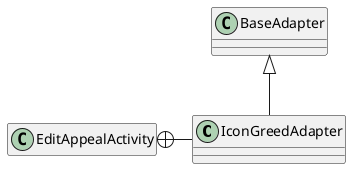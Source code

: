 @startuml

class IconGreedAdapter

EditAppealActivity +- IconGreedAdapter

BaseAdapter <|-- IconGreedAdapter

hide EditAppealActivity members

@enduml